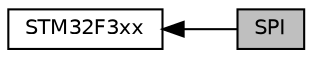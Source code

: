 digraph "SPI"
{
  edge [fontname="Helvetica",fontsize="10",labelfontname="Helvetica",labelfontsize="10"];
  node [fontname="Helvetica",fontsize="10",shape=record];
  rankdir=LR;
  Node1 [label="STM32F3xx",height=0.2,width=0.4,color="black", fillcolor="white", style="filled",URL="$group__STM32F3xx.html",tooltip="Libraries for ST Microelectronics STM32F3xx series. "];
  Node0 [label="SPI",height=0.2,width=0.4,color="black", fillcolor="grey75", style="filled", fontcolor="black"];
  Node1->Node0 [shape=plaintext, dir="back", style="solid"];
}
